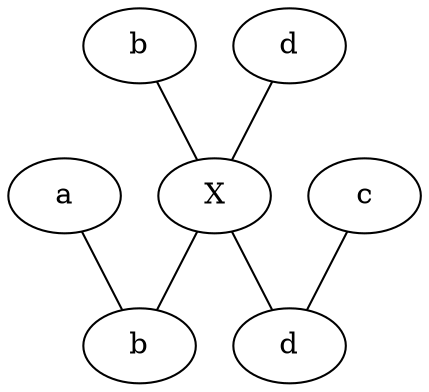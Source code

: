 strict graph G {
  1 [ label="a" ];
  2 [ label="b" ];
  3 [ label="c" ];
  4 [ label="d" ];
  6 [ label="b" ];
  7 [ label="d" ];
  0 [ label="X" ];
  0 -- 6;
  0 -- 7;
  1 -- 6;
  2 -- 0;
  3 -- 7;
  4 -- 0;
}
